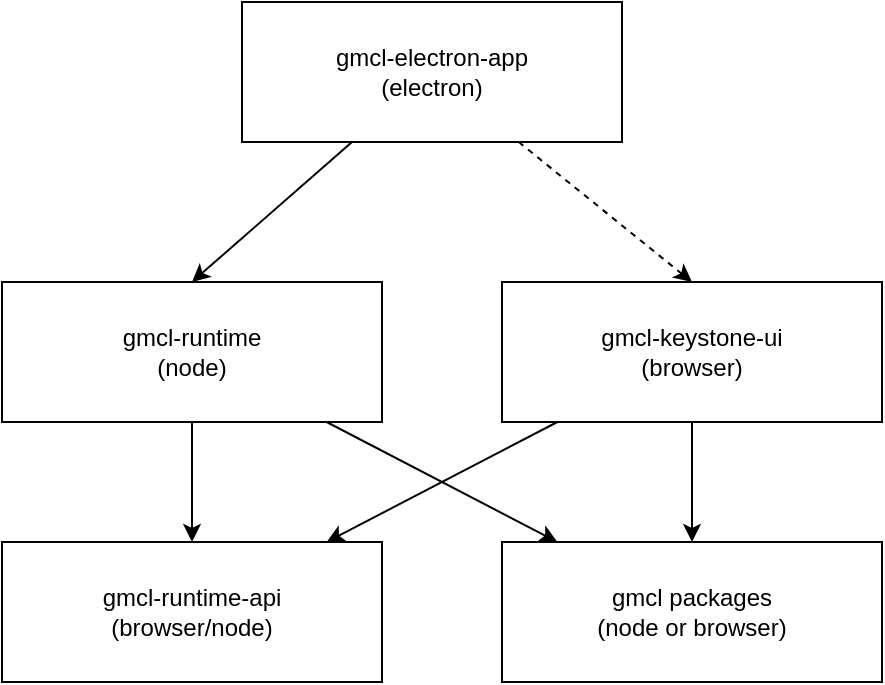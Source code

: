 <mxfile>
    <diagram id="7yQ45AYL9IsJoitR7JOJ" name="Page-1">
        <mxGraphModel dx="789" dy="789" grid="1" gridSize="10" guides="1" tooltips="1" connect="1" arrows="1" fold="1" page="1" pageScale="1" pageWidth="827" pageHeight="1169" math="0" shadow="0">
            <root>
                <mxCell id="0"/>
                <mxCell id="1" parent="0"/>
                <mxCell id="2" value="gmcl-runtime-api&lt;br&gt;(browser/node)" style="rounded=0;whiteSpace=wrap;html=1;" vertex="1" parent="1">
                    <mxGeometry x="230" y="480" width="190" height="70" as="geometry"/>
                </mxCell>
                <mxCell id="9" style="edgeStyle=none;html=1;" edge="1" parent="1" source="3" target="6">
                    <mxGeometry relative="1" as="geometry"/>
                </mxCell>
                <mxCell id="10" style="edgeStyle=none;html=1;" edge="1" parent="1" source="3" target="2">
                    <mxGeometry relative="1" as="geometry"/>
                </mxCell>
                <mxCell id="3" value="gmcl-runtime&lt;br&gt;(node)" style="rounded=0;whiteSpace=wrap;html=1;" vertex="1" parent="1">
                    <mxGeometry x="230" y="350" width="190" height="70" as="geometry"/>
                </mxCell>
                <mxCell id="8" style="edgeStyle=none;html=1;" edge="1" parent="1" source="4" target="6">
                    <mxGeometry relative="1" as="geometry"/>
                </mxCell>
                <mxCell id="11" style="edgeStyle=none;html=1;" edge="1" parent="1" source="4" target="2">
                    <mxGeometry relative="1" as="geometry"/>
                </mxCell>
                <mxCell id="4" value="gmcl-keystone-ui&lt;br&gt;(browser)" style="rounded=0;whiteSpace=wrap;html=1;" vertex="1" parent="1">
                    <mxGeometry x="480" y="350" width="190" height="70" as="geometry"/>
                </mxCell>
                <mxCell id="12" style="edgeStyle=none;html=1;entryX=0.5;entryY=0;entryDx=0;entryDy=0;" edge="1" parent="1" source="5" target="3">
                    <mxGeometry relative="1" as="geometry"/>
                </mxCell>
                <mxCell id="13" style="edgeStyle=none;html=1;entryX=0.5;entryY=0;entryDx=0;entryDy=0;dashed=1;" edge="1" parent="1" source="5" target="4">
                    <mxGeometry relative="1" as="geometry"/>
                </mxCell>
                <mxCell id="5" value="gmcl-electron-app&lt;br&gt;(electron)" style="rounded=0;whiteSpace=wrap;html=1;" vertex="1" parent="1">
                    <mxGeometry x="350" y="210" width="190" height="70" as="geometry"/>
                </mxCell>
                <mxCell id="6" value="gmcl packages&lt;br&gt;(node or browser)" style="rounded=0;whiteSpace=wrap;html=1;" vertex="1" parent="1">
                    <mxGeometry x="480" y="480" width="190" height="70" as="geometry"/>
                </mxCell>
            </root>
        </mxGraphModel>
    </diagram>
</mxfile>